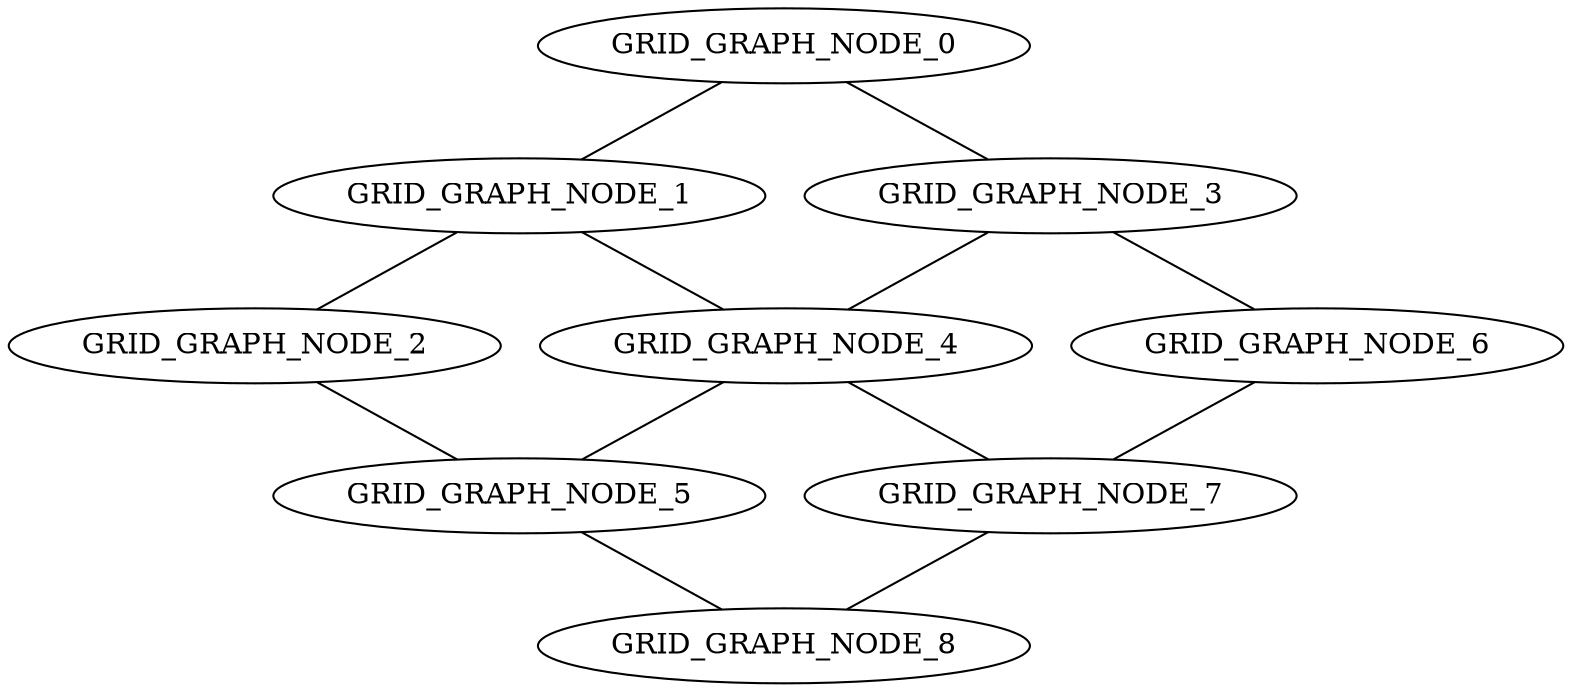 graph GRID_GRAPH{
GRID_GRAPH_NODE_0 -- GRID_GRAPH_NODE_1;
GRID_GRAPH_NODE_0 -- GRID_GRAPH_NODE_3;
GRID_GRAPH_NODE_1 -- GRID_GRAPH_NODE_2;
GRID_GRAPH_NODE_1 -- GRID_GRAPH_NODE_4;
GRID_GRAPH_NODE_2 -- GRID_GRAPH_NODE_5;
GRID_GRAPH_NODE_3 -- GRID_GRAPH_NODE_4;
GRID_GRAPH_NODE_3 -- GRID_GRAPH_NODE_6;
GRID_GRAPH_NODE_4 -- GRID_GRAPH_NODE_5;
GRID_GRAPH_NODE_4 -- GRID_GRAPH_NODE_7;
GRID_GRAPH_NODE_5 -- GRID_GRAPH_NODE_8;
GRID_GRAPH_NODE_6 -- GRID_GRAPH_NODE_7;
GRID_GRAPH_NODE_7 -- GRID_GRAPH_NODE_8;
}
